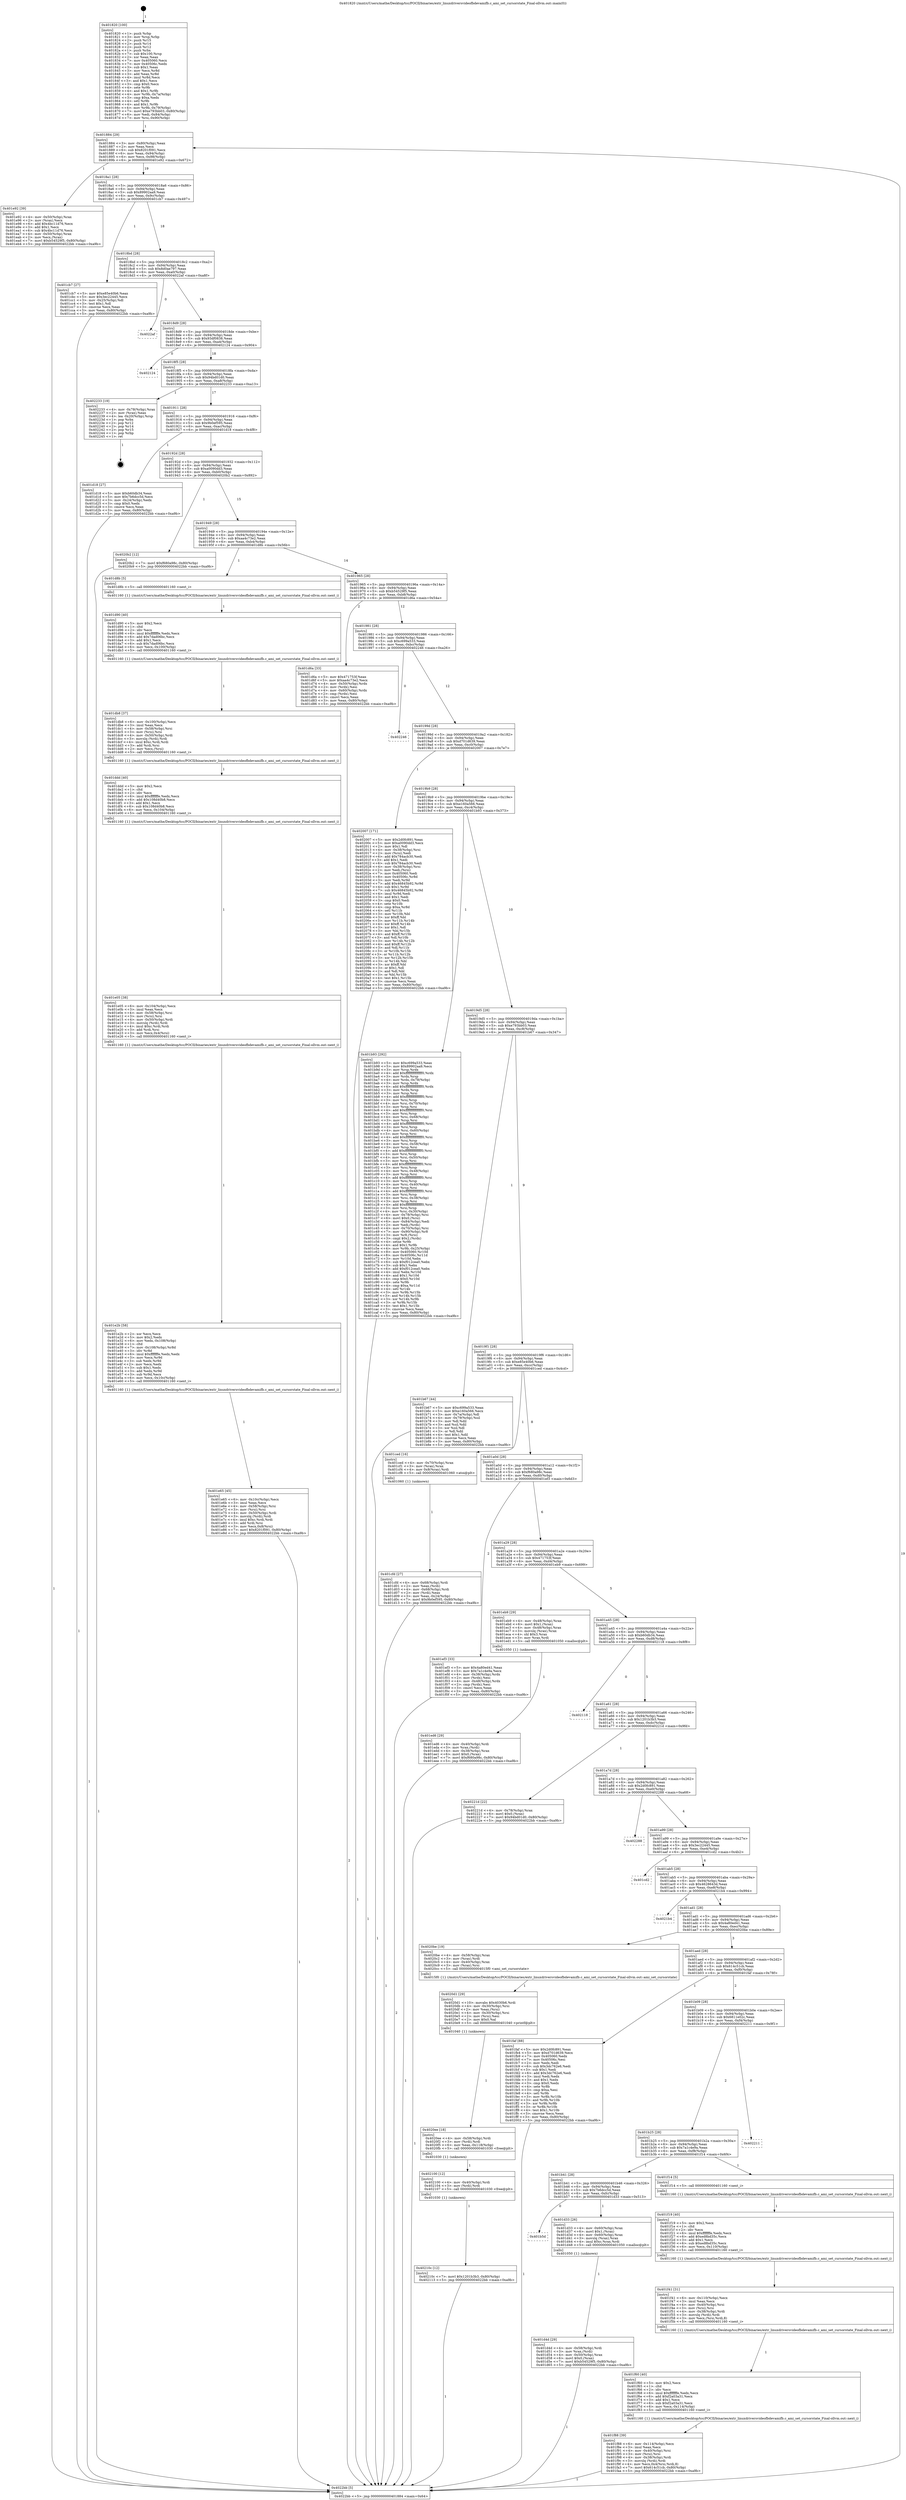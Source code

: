 digraph "0x401820" {
  label = "0x401820 (/mnt/c/Users/mathe/Desktop/tcc/POCII/binaries/extr_linuxdriversvideofbdevamifb.c_ami_set_cursorstate_Final-ollvm.out::main(0))"
  labelloc = "t"
  node[shape=record]

  Entry [label="",width=0.3,height=0.3,shape=circle,fillcolor=black,style=filled]
  "0x401884" [label="{
     0x401884 [29]\l
     | [instrs]\l
     &nbsp;&nbsp;0x401884 \<+3\>: mov -0x80(%rbp),%eax\l
     &nbsp;&nbsp;0x401887 \<+2\>: mov %eax,%ecx\l
     &nbsp;&nbsp;0x401889 \<+6\>: sub $0x8201f091,%ecx\l
     &nbsp;&nbsp;0x40188f \<+6\>: mov %eax,-0x94(%rbp)\l
     &nbsp;&nbsp;0x401895 \<+6\>: mov %ecx,-0x98(%rbp)\l
     &nbsp;&nbsp;0x40189b \<+6\>: je 0000000000401e92 \<main+0x672\>\l
  }"]
  "0x401e92" [label="{
     0x401e92 [39]\l
     | [instrs]\l
     &nbsp;&nbsp;0x401e92 \<+4\>: mov -0x50(%rbp),%rax\l
     &nbsp;&nbsp;0x401e96 \<+2\>: mov (%rax),%ecx\l
     &nbsp;&nbsp;0x401e98 \<+6\>: add $0x4bc11d76,%ecx\l
     &nbsp;&nbsp;0x401e9e \<+3\>: add $0x1,%ecx\l
     &nbsp;&nbsp;0x401ea1 \<+6\>: sub $0x4bc11d76,%ecx\l
     &nbsp;&nbsp;0x401ea7 \<+4\>: mov -0x50(%rbp),%rax\l
     &nbsp;&nbsp;0x401eab \<+2\>: mov %ecx,(%rax)\l
     &nbsp;&nbsp;0x401ead \<+7\>: movl $0xb54529f5,-0x80(%rbp)\l
     &nbsp;&nbsp;0x401eb4 \<+5\>: jmp 00000000004022bb \<main+0xa9b\>\l
  }"]
  "0x4018a1" [label="{
     0x4018a1 [28]\l
     | [instrs]\l
     &nbsp;&nbsp;0x4018a1 \<+5\>: jmp 00000000004018a6 \<main+0x86\>\l
     &nbsp;&nbsp;0x4018a6 \<+6\>: mov -0x94(%rbp),%eax\l
     &nbsp;&nbsp;0x4018ac \<+5\>: sub $0x89902aa9,%eax\l
     &nbsp;&nbsp;0x4018b1 \<+6\>: mov %eax,-0x9c(%rbp)\l
     &nbsp;&nbsp;0x4018b7 \<+6\>: je 0000000000401cb7 \<main+0x497\>\l
  }"]
  Exit [label="",width=0.3,height=0.3,shape=circle,fillcolor=black,style=filled,peripheries=2]
  "0x401cb7" [label="{
     0x401cb7 [27]\l
     | [instrs]\l
     &nbsp;&nbsp;0x401cb7 \<+5\>: mov $0xe85e40b6,%eax\l
     &nbsp;&nbsp;0x401cbc \<+5\>: mov $0x3ec22445,%ecx\l
     &nbsp;&nbsp;0x401cc1 \<+3\>: mov -0x25(%rbp),%dl\l
     &nbsp;&nbsp;0x401cc4 \<+3\>: test $0x1,%dl\l
     &nbsp;&nbsp;0x401cc7 \<+3\>: cmovne %ecx,%eax\l
     &nbsp;&nbsp;0x401cca \<+3\>: mov %eax,-0x80(%rbp)\l
     &nbsp;&nbsp;0x401ccd \<+5\>: jmp 00000000004022bb \<main+0xa9b\>\l
  }"]
  "0x4018bd" [label="{
     0x4018bd [28]\l
     | [instrs]\l
     &nbsp;&nbsp;0x4018bd \<+5\>: jmp 00000000004018c2 \<main+0xa2\>\l
     &nbsp;&nbsp;0x4018c2 \<+6\>: mov -0x94(%rbp),%eax\l
     &nbsp;&nbsp;0x4018c8 \<+5\>: sub $0x8d0ae797,%eax\l
     &nbsp;&nbsp;0x4018cd \<+6\>: mov %eax,-0xa0(%rbp)\l
     &nbsp;&nbsp;0x4018d3 \<+6\>: je 00000000004022af \<main+0xa8f\>\l
  }"]
  "0x40210c" [label="{
     0x40210c [12]\l
     | [instrs]\l
     &nbsp;&nbsp;0x40210c \<+7\>: movl $0x1201b3b3,-0x80(%rbp)\l
     &nbsp;&nbsp;0x402113 \<+5\>: jmp 00000000004022bb \<main+0xa9b\>\l
  }"]
  "0x4022af" [label="{
     0x4022af\l
  }", style=dashed]
  "0x4018d9" [label="{
     0x4018d9 [28]\l
     | [instrs]\l
     &nbsp;&nbsp;0x4018d9 \<+5\>: jmp 00000000004018de \<main+0xbe\>\l
     &nbsp;&nbsp;0x4018de \<+6\>: mov -0x94(%rbp),%eax\l
     &nbsp;&nbsp;0x4018e4 \<+5\>: sub $0x93df0838,%eax\l
     &nbsp;&nbsp;0x4018e9 \<+6\>: mov %eax,-0xa4(%rbp)\l
     &nbsp;&nbsp;0x4018ef \<+6\>: je 0000000000402124 \<main+0x904\>\l
  }"]
  "0x402100" [label="{
     0x402100 [12]\l
     | [instrs]\l
     &nbsp;&nbsp;0x402100 \<+4\>: mov -0x40(%rbp),%rdi\l
     &nbsp;&nbsp;0x402104 \<+3\>: mov (%rdi),%rdi\l
     &nbsp;&nbsp;0x402107 \<+5\>: call 0000000000401030 \<free@plt\>\l
     | [calls]\l
     &nbsp;&nbsp;0x401030 \{1\} (unknown)\l
  }"]
  "0x402124" [label="{
     0x402124\l
  }", style=dashed]
  "0x4018f5" [label="{
     0x4018f5 [28]\l
     | [instrs]\l
     &nbsp;&nbsp;0x4018f5 \<+5\>: jmp 00000000004018fa \<main+0xda\>\l
     &nbsp;&nbsp;0x4018fa \<+6\>: mov -0x94(%rbp),%eax\l
     &nbsp;&nbsp;0x401900 \<+5\>: sub $0x94bd01d0,%eax\l
     &nbsp;&nbsp;0x401905 \<+6\>: mov %eax,-0xa8(%rbp)\l
     &nbsp;&nbsp;0x40190b \<+6\>: je 0000000000402233 \<main+0xa13\>\l
  }"]
  "0x4020ee" [label="{
     0x4020ee [18]\l
     | [instrs]\l
     &nbsp;&nbsp;0x4020ee \<+4\>: mov -0x58(%rbp),%rdi\l
     &nbsp;&nbsp;0x4020f2 \<+3\>: mov (%rdi),%rdi\l
     &nbsp;&nbsp;0x4020f5 \<+6\>: mov %eax,-0x118(%rbp)\l
     &nbsp;&nbsp;0x4020fb \<+5\>: call 0000000000401030 \<free@plt\>\l
     | [calls]\l
     &nbsp;&nbsp;0x401030 \{1\} (unknown)\l
  }"]
  "0x402233" [label="{
     0x402233 [19]\l
     | [instrs]\l
     &nbsp;&nbsp;0x402233 \<+4\>: mov -0x78(%rbp),%rax\l
     &nbsp;&nbsp;0x402237 \<+2\>: mov (%rax),%eax\l
     &nbsp;&nbsp;0x402239 \<+4\>: lea -0x20(%rbp),%rsp\l
     &nbsp;&nbsp;0x40223d \<+1\>: pop %rbx\l
     &nbsp;&nbsp;0x40223e \<+2\>: pop %r12\l
     &nbsp;&nbsp;0x402240 \<+2\>: pop %r14\l
     &nbsp;&nbsp;0x402242 \<+2\>: pop %r15\l
     &nbsp;&nbsp;0x402244 \<+1\>: pop %rbp\l
     &nbsp;&nbsp;0x402245 \<+1\>: ret\l
  }"]
  "0x401911" [label="{
     0x401911 [28]\l
     | [instrs]\l
     &nbsp;&nbsp;0x401911 \<+5\>: jmp 0000000000401916 \<main+0xf6\>\l
     &nbsp;&nbsp;0x401916 \<+6\>: mov -0x94(%rbp),%eax\l
     &nbsp;&nbsp;0x40191c \<+5\>: sub $0x9b0ef595,%eax\l
     &nbsp;&nbsp;0x401921 \<+6\>: mov %eax,-0xac(%rbp)\l
     &nbsp;&nbsp;0x401927 \<+6\>: je 0000000000401d18 \<main+0x4f8\>\l
  }"]
  "0x4020d1" [label="{
     0x4020d1 [29]\l
     | [instrs]\l
     &nbsp;&nbsp;0x4020d1 \<+10\>: movabs $0x4030b6,%rdi\l
     &nbsp;&nbsp;0x4020db \<+4\>: mov -0x30(%rbp),%rsi\l
     &nbsp;&nbsp;0x4020df \<+2\>: mov %eax,(%rsi)\l
     &nbsp;&nbsp;0x4020e1 \<+4\>: mov -0x30(%rbp),%rsi\l
     &nbsp;&nbsp;0x4020e5 \<+2\>: mov (%rsi),%esi\l
     &nbsp;&nbsp;0x4020e7 \<+2\>: mov $0x0,%al\l
     &nbsp;&nbsp;0x4020e9 \<+5\>: call 0000000000401040 \<printf@plt\>\l
     | [calls]\l
     &nbsp;&nbsp;0x401040 \{1\} (unknown)\l
  }"]
  "0x401d18" [label="{
     0x401d18 [27]\l
     | [instrs]\l
     &nbsp;&nbsp;0x401d18 \<+5\>: mov $0xb60db34,%eax\l
     &nbsp;&nbsp;0x401d1d \<+5\>: mov $0x7b6dcc5d,%ecx\l
     &nbsp;&nbsp;0x401d22 \<+3\>: mov -0x24(%rbp),%edx\l
     &nbsp;&nbsp;0x401d25 \<+3\>: cmp $0x0,%edx\l
     &nbsp;&nbsp;0x401d28 \<+3\>: cmove %ecx,%eax\l
     &nbsp;&nbsp;0x401d2b \<+3\>: mov %eax,-0x80(%rbp)\l
     &nbsp;&nbsp;0x401d2e \<+5\>: jmp 00000000004022bb \<main+0xa9b\>\l
  }"]
  "0x40192d" [label="{
     0x40192d [28]\l
     | [instrs]\l
     &nbsp;&nbsp;0x40192d \<+5\>: jmp 0000000000401932 \<main+0x112\>\l
     &nbsp;&nbsp;0x401932 \<+6\>: mov -0x94(%rbp),%eax\l
     &nbsp;&nbsp;0x401938 \<+5\>: sub $0xa0090dd3,%eax\l
     &nbsp;&nbsp;0x40193d \<+6\>: mov %eax,-0xb0(%rbp)\l
     &nbsp;&nbsp;0x401943 \<+6\>: je 00000000004020b2 \<main+0x892\>\l
  }"]
  "0x401f88" [label="{
     0x401f88 [39]\l
     | [instrs]\l
     &nbsp;&nbsp;0x401f88 \<+6\>: mov -0x114(%rbp),%ecx\l
     &nbsp;&nbsp;0x401f8e \<+3\>: imul %eax,%ecx\l
     &nbsp;&nbsp;0x401f91 \<+4\>: mov -0x40(%rbp),%rsi\l
     &nbsp;&nbsp;0x401f95 \<+3\>: mov (%rsi),%rsi\l
     &nbsp;&nbsp;0x401f98 \<+4\>: mov -0x38(%rbp),%rdi\l
     &nbsp;&nbsp;0x401f9c \<+3\>: movslq (%rdi),%rdi\l
     &nbsp;&nbsp;0x401f9f \<+4\>: mov %ecx,0x4(%rsi,%rdi,8)\l
     &nbsp;&nbsp;0x401fa3 \<+7\>: movl $0x614c51cb,-0x80(%rbp)\l
     &nbsp;&nbsp;0x401faa \<+5\>: jmp 00000000004022bb \<main+0xa9b\>\l
  }"]
  "0x4020b2" [label="{
     0x4020b2 [12]\l
     | [instrs]\l
     &nbsp;&nbsp;0x4020b2 \<+7\>: movl $0xf680a98c,-0x80(%rbp)\l
     &nbsp;&nbsp;0x4020b9 \<+5\>: jmp 00000000004022bb \<main+0xa9b\>\l
  }"]
  "0x401949" [label="{
     0x401949 [28]\l
     | [instrs]\l
     &nbsp;&nbsp;0x401949 \<+5\>: jmp 000000000040194e \<main+0x12e\>\l
     &nbsp;&nbsp;0x40194e \<+6\>: mov -0x94(%rbp),%eax\l
     &nbsp;&nbsp;0x401954 \<+5\>: sub $0xaa4c73e2,%eax\l
     &nbsp;&nbsp;0x401959 \<+6\>: mov %eax,-0xb4(%rbp)\l
     &nbsp;&nbsp;0x40195f \<+6\>: je 0000000000401d8b \<main+0x56b\>\l
  }"]
  "0x401f60" [label="{
     0x401f60 [40]\l
     | [instrs]\l
     &nbsp;&nbsp;0x401f60 \<+5\>: mov $0x2,%ecx\l
     &nbsp;&nbsp;0x401f65 \<+1\>: cltd\l
     &nbsp;&nbsp;0x401f66 \<+2\>: idiv %ecx\l
     &nbsp;&nbsp;0x401f68 \<+6\>: imul $0xfffffffe,%edx,%ecx\l
     &nbsp;&nbsp;0x401f6e \<+6\>: add $0xf2a03a31,%ecx\l
     &nbsp;&nbsp;0x401f74 \<+3\>: add $0x1,%ecx\l
     &nbsp;&nbsp;0x401f77 \<+6\>: sub $0xf2a03a31,%ecx\l
     &nbsp;&nbsp;0x401f7d \<+6\>: mov %ecx,-0x114(%rbp)\l
     &nbsp;&nbsp;0x401f83 \<+5\>: call 0000000000401160 \<next_i\>\l
     | [calls]\l
     &nbsp;&nbsp;0x401160 \{1\} (/mnt/c/Users/mathe/Desktop/tcc/POCII/binaries/extr_linuxdriversvideofbdevamifb.c_ami_set_cursorstate_Final-ollvm.out::next_i)\l
  }"]
  "0x401d8b" [label="{
     0x401d8b [5]\l
     | [instrs]\l
     &nbsp;&nbsp;0x401d8b \<+5\>: call 0000000000401160 \<next_i\>\l
     | [calls]\l
     &nbsp;&nbsp;0x401160 \{1\} (/mnt/c/Users/mathe/Desktop/tcc/POCII/binaries/extr_linuxdriversvideofbdevamifb.c_ami_set_cursorstate_Final-ollvm.out::next_i)\l
  }"]
  "0x401965" [label="{
     0x401965 [28]\l
     | [instrs]\l
     &nbsp;&nbsp;0x401965 \<+5\>: jmp 000000000040196a \<main+0x14a\>\l
     &nbsp;&nbsp;0x40196a \<+6\>: mov -0x94(%rbp),%eax\l
     &nbsp;&nbsp;0x401970 \<+5\>: sub $0xb54529f5,%eax\l
     &nbsp;&nbsp;0x401975 \<+6\>: mov %eax,-0xb8(%rbp)\l
     &nbsp;&nbsp;0x40197b \<+6\>: je 0000000000401d6a \<main+0x54a\>\l
  }"]
  "0x401f41" [label="{
     0x401f41 [31]\l
     | [instrs]\l
     &nbsp;&nbsp;0x401f41 \<+6\>: mov -0x110(%rbp),%ecx\l
     &nbsp;&nbsp;0x401f47 \<+3\>: imul %eax,%ecx\l
     &nbsp;&nbsp;0x401f4a \<+4\>: mov -0x40(%rbp),%rsi\l
     &nbsp;&nbsp;0x401f4e \<+3\>: mov (%rsi),%rsi\l
     &nbsp;&nbsp;0x401f51 \<+4\>: mov -0x38(%rbp),%rdi\l
     &nbsp;&nbsp;0x401f55 \<+3\>: movslq (%rdi),%rdi\l
     &nbsp;&nbsp;0x401f58 \<+3\>: mov %ecx,(%rsi,%rdi,8)\l
     &nbsp;&nbsp;0x401f5b \<+5\>: call 0000000000401160 \<next_i\>\l
     | [calls]\l
     &nbsp;&nbsp;0x401160 \{1\} (/mnt/c/Users/mathe/Desktop/tcc/POCII/binaries/extr_linuxdriversvideofbdevamifb.c_ami_set_cursorstate_Final-ollvm.out::next_i)\l
  }"]
  "0x401d6a" [label="{
     0x401d6a [33]\l
     | [instrs]\l
     &nbsp;&nbsp;0x401d6a \<+5\>: mov $0x471753f,%eax\l
     &nbsp;&nbsp;0x401d6f \<+5\>: mov $0xaa4c73e2,%ecx\l
     &nbsp;&nbsp;0x401d74 \<+4\>: mov -0x50(%rbp),%rdx\l
     &nbsp;&nbsp;0x401d78 \<+2\>: mov (%rdx),%esi\l
     &nbsp;&nbsp;0x401d7a \<+4\>: mov -0x60(%rbp),%rdx\l
     &nbsp;&nbsp;0x401d7e \<+2\>: cmp (%rdx),%esi\l
     &nbsp;&nbsp;0x401d80 \<+3\>: cmovl %ecx,%eax\l
     &nbsp;&nbsp;0x401d83 \<+3\>: mov %eax,-0x80(%rbp)\l
     &nbsp;&nbsp;0x401d86 \<+5\>: jmp 00000000004022bb \<main+0xa9b\>\l
  }"]
  "0x401981" [label="{
     0x401981 [28]\l
     | [instrs]\l
     &nbsp;&nbsp;0x401981 \<+5\>: jmp 0000000000401986 \<main+0x166\>\l
     &nbsp;&nbsp;0x401986 \<+6\>: mov -0x94(%rbp),%eax\l
     &nbsp;&nbsp;0x40198c \<+5\>: sub $0xc699a533,%eax\l
     &nbsp;&nbsp;0x401991 \<+6\>: mov %eax,-0xbc(%rbp)\l
     &nbsp;&nbsp;0x401997 \<+6\>: je 0000000000402246 \<main+0xa26\>\l
  }"]
  "0x401f19" [label="{
     0x401f19 [40]\l
     | [instrs]\l
     &nbsp;&nbsp;0x401f19 \<+5\>: mov $0x2,%ecx\l
     &nbsp;&nbsp;0x401f1e \<+1\>: cltd\l
     &nbsp;&nbsp;0x401f1f \<+2\>: idiv %ecx\l
     &nbsp;&nbsp;0x401f21 \<+6\>: imul $0xfffffffe,%edx,%ecx\l
     &nbsp;&nbsp;0x401f27 \<+6\>: add $0xed8bd35c,%ecx\l
     &nbsp;&nbsp;0x401f2d \<+3\>: add $0x1,%ecx\l
     &nbsp;&nbsp;0x401f30 \<+6\>: sub $0xed8bd35c,%ecx\l
     &nbsp;&nbsp;0x401f36 \<+6\>: mov %ecx,-0x110(%rbp)\l
     &nbsp;&nbsp;0x401f3c \<+5\>: call 0000000000401160 \<next_i\>\l
     | [calls]\l
     &nbsp;&nbsp;0x401160 \{1\} (/mnt/c/Users/mathe/Desktop/tcc/POCII/binaries/extr_linuxdriversvideofbdevamifb.c_ami_set_cursorstate_Final-ollvm.out::next_i)\l
  }"]
  "0x402246" [label="{
     0x402246\l
  }", style=dashed]
  "0x40199d" [label="{
     0x40199d [28]\l
     | [instrs]\l
     &nbsp;&nbsp;0x40199d \<+5\>: jmp 00000000004019a2 \<main+0x182\>\l
     &nbsp;&nbsp;0x4019a2 \<+6\>: mov -0x94(%rbp),%eax\l
     &nbsp;&nbsp;0x4019a8 \<+5\>: sub $0xd701d639,%eax\l
     &nbsp;&nbsp;0x4019ad \<+6\>: mov %eax,-0xc0(%rbp)\l
     &nbsp;&nbsp;0x4019b3 \<+6\>: je 0000000000402007 \<main+0x7e7\>\l
  }"]
  "0x401ed6" [label="{
     0x401ed6 [29]\l
     | [instrs]\l
     &nbsp;&nbsp;0x401ed6 \<+4\>: mov -0x40(%rbp),%rdi\l
     &nbsp;&nbsp;0x401eda \<+3\>: mov %rax,(%rdi)\l
     &nbsp;&nbsp;0x401edd \<+4\>: mov -0x38(%rbp),%rax\l
     &nbsp;&nbsp;0x401ee1 \<+6\>: movl $0x0,(%rax)\l
     &nbsp;&nbsp;0x401ee7 \<+7\>: movl $0xf680a98c,-0x80(%rbp)\l
     &nbsp;&nbsp;0x401eee \<+5\>: jmp 00000000004022bb \<main+0xa9b\>\l
  }"]
  "0x402007" [label="{
     0x402007 [171]\l
     | [instrs]\l
     &nbsp;&nbsp;0x402007 \<+5\>: mov $0x2d0fc891,%eax\l
     &nbsp;&nbsp;0x40200c \<+5\>: mov $0xa0090dd3,%ecx\l
     &nbsp;&nbsp;0x402011 \<+2\>: mov $0x1,%dl\l
     &nbsp;&nbsp;0x402013 \<+4\>: mov -0x38(%rbp),%rsi\l
     &nbsp;&nbsp;0x402017 \<+2\>: mov (%rsi),%edi\l
     &nbsp;&nbsp;0x402019 \<+6\>: add $0x784acb30,%edi\l
     &nbsp;&nbsp;0x40201f \<+3\>: add $0x1,%edi\l
     &nbsp;&nbsp;0x402022 \<+6\>: sub $0x784acb30,%edi\l
     &nbsp;&nbsp;0x402028 \<+4\>: mov -0x38(%rbp),%rsi\l
     &nbsp;&nbsp;0x40202c \<+2\>: mov %edi,(%rsi)\l
     &nbsp;&nbsp;0x40202e \<+7\>: mov 0x405060,%edi\l
     &nbsp;&nbsp;0x402035 \<+8\>: mov 0x40506c,%r8d\l
     &nbsp;&nbsp;0x40203d \<+3\>: mov %edi,%r9d\l
     &nbsp;&nbsp;0x402040 \<+7\>: add $0x46845b92,%r9d\l
     &nbsp;&nbsp;0x402047 \<+4\>: sub $0x1,%r9d\l
     &nbsp;&nbsp;0x40204b \<+7\>: sub $0x46845b92,%r9d\l
     &nbsp;&nbsp;0x402052 \<+4\>: imul %r9d,%edi\l
     &nbsp;&nbsp;0x402056 \<+3\>: and $0x1,%edi\l
     &nbsp;&nbsp;0x402059 \<+3\>: cmp $0x0,%edi\l
     &nbsp;&nbsp;0x40205c \<+4\>: sete %r10b\l
     &nbsp;&nbsp;0x402060 \<+4\>: cmp $0xa,%r8d\l
     &nbsp;&nbsp;0x402064 \<+4\>: setl %r11b\l
     &nbsp;&nbsp;0x402068 \<+3\>: mov %r10b,%bl\l
     &nbsp;&nbsp;0x40206b \<+3\>: xor $0xff,%bl\l
     &nbsp;&nbsp;0x40206e \<+3\>: mov %r11b,%r14b\l
     &nbsp;&nbsp;0x402071 \<+4\>: xor $0xff,%r14b\l
     &nbsp;&nbsp;0x402075 \<+3\>: xor $0x1,%dl\l
     &nbsp;&nbsp;0x402078 \<+3\>: mov %bl,%r15b\l
     &nbsp;&nbsp;0x40207b \<+4\>: and $0xff,%r15b\l
     &nbsp;&nbsp;0x40207f \<+3\>: and %dl,%r10b\l
     &nbsp;&nbsp;0x402082 \<+3\>: mov %r14b,%r12b\l
     &nbsp;&nbsp;0x402085 \<+4\>: and $0xff,%r12b\l
     &nbsp;&nbsp;0x402089 \<+3\>: and %dl,%r11b\l
     &nbsp;&nbsp;0x40208c \<+3\>: or %r10b,%r15b\l
     &nbsp;&nbsp;0x40208f \<+3\>: or %r11b,%r12b\l
     &nbsp;&nbsp;0x402092 \<+3\>: xor %r12b,%r15b\l
     &nbsp;&nbsp;0x402095 \<+3\>: or %r14b,%bl\l
     &nbsp;&nbsp;0x402098 \<+3\>: xor $0xff,%bl\l
     &nbsp;&nbsp;0x40209b \<+3\>: or $0x1,%dl\l
     &nbsp;&nbsp;0x40209e \<+2\>: and %dl,%bl\l
     &nbsp;&nbsp;0x4020a0 \<+3\>: or %bl,%r15b\l
     &nbsp;&nbsp;0x4020a3 \<+4\>: test $0x1,%r15b\l
     &nbsp;&nbsp;0x4020a7 \<+3\>: cmovne %ecx,%eax\l
     &nbsp;&nbsp;0x4020aa \<+3\>: mov %eax,-0x80(%rbp)\l
     &nbsp;&nbsp;0x4020ad \<+5\>: jmp 00000000004022bb \<main+0xa9b\>\l
  }"]
  "0x4019b9" [label="{
     0x4019b9 [28]\l
     | [instrs]\l
     &nbsp;&nbsp;0x4019b9 \<+5\>: jmp 00000000004019be \<main+0x19e\>\l
     &nbsp;&nbsp;0x4019be \<+6\>: mov -0x94(%rbp),%eax\l
     &nbsp;&nbsp;0x4019c4 \<+5\>: sub $0xe160a566,%eax\l
     &nbsp;&nbsp;0x4019c9 \<+6\>: mov %eax,-0xc4(%rbp)\l
     &nbsp;&nbsp;0x4019cf \<+6\>: je 0000000000401b93 \<main+0x373\>\l
  }"]
  "0x401e65" [label="{
     0x401e65 [45]\l
     | [instrs]\l
     &nbsp;&nbsp;0x401e65 \<+6\>: mov -0x10c(%rbp),%ecx\l
     &nbsp;&nbsp;0x401e6b \<+3\>: imul %eax,%ecx\l
     &nbsp;&nbsp;0x401e6e \<+4\>: mov -0x58(%rbp),%rsi\l
     &nbsp;&nbsp;0x401e72 \<+3\>: mov (%rsi),%rsi\l
     &nbsp;&nbsp;0x401e75 \<+4\>: mov -0x50(%rbp),%rdi\l
     &nbsp;&nbsp;0x401e79 \<+3\>: movslq (%rdi),%rdi\l
     &nbsp;&nbsp;0x401e7c \<+4\>: imul $0xc,%rdi,%rdi\l
     &nbsp;&nbsp;0x401e80 \<+3\>: add %rdi,%rsi\l
     &nbsp;&nbsp;0x401e83 \<+3\>: mov %ecx,0x8(%rsi)\l
     &nbsp;&nbsp;0x401e86 \<+7\>: movl $0x8201f091,-0x80(%rbp)\l
     &nbsp;&nbsp;0x401e8d \<+5\>: jmp 00000000004022bb \<main+0xa9b\>\l
  }"]
  "0x401b93" [label="{
     0x401b93 [292]\l
     | [instrs]\l
     &nbsp;&nbsp;0x401b93 \<+5\>: mov $0xc699a533,%eax\l
     &nbsp;&nbsp;0x401b98 \<+5\>: mov $0x89902aa9,%ecx\l
     &nbsp;&nbsp;0x401b9d \<+3\>: mov %rsp,%rdx\l
     &nbsp;&nbsp;0x401ba0 \<+4\>: add $0xfffffffffffffff0,%rdx\l
     &nbsp;&nbsp;0x401ba4 \<+3\>: mov %rdx,%rsp\l
     &nbsp;&nbsp;0x401ba7 \<+4\>: mov %rdx,-0x78(%rbp)\l
     &nbsp;&nbsp;0x401bab \<+3\>: mov %rsp,%rdx\l
     &nbsp;&nbsp;0x401bae \<+4\>: add $0xfffffffffffffff0,%rdx\l
     &nbsp;&nbsp;0x401bb2 \<+3\>: mov %rdx,%rsp\l
     &nbsp;&nbsp;0x401bb5 \<+3\>: mov %rsp,%rsi\l
     &nbsp;&nbsp;0x401bb8 \<+4\>: add $0xfffffffffffffff0,%rsi\l
     &nbsp;&nbsp;0x401bbc \<+3\>: mov %rsi,%rsp\l
     &nbsp;&nbsp;0x401bbf \<+4\>: mov %rsi,-0x70(%rbp)\l
     &nbsp;&nbsp;0x401bc3 \<+3\>: mov %rsp,%rsi\l
     &nbsp;&nbsp;0x401bc6 \<+4\>: add $0xfffffffffffffff0,%rsi\l
     &nbsp;&nbsp;0x401bca \<+3\>: mov %rsi,%rsp\l
     &nbsp;&nbsp;0x401bcd \<+4\>: mov %rsi,-0x68(%rbp)\l
     &nbsp;&nbsp;0x401bd1 \<+3\>: mov %rsp,%rsi\l
     &nbsp;&nbsp;0x401bd4 \<+4\>: add $0xfffffffffffffff0,%rsi\l
     &nbsp;&nbsp;0x401bd8 \<+3\>: mov %rsi,%rsp\l
     &nbsp;&nbsp;0x401bdb \<+4\>: mov %rsi,-0x60(%rbp)\l
     &nbsp;&nbsp;0x401bdf \<+3\>: mov %rsp,%rsi\l
     &nbsp;&nbsp;0x401be2 \<+4\>: add $0xfffffffffffffff0,%rsi\l
     &nbsp;&nbsp;0x401be6 \<+3\>: mov %rsi,%rsp\l
     &nbsp;&nbsp;0x401be9 \<+4\>: mov %rsi,-0x58(%rbp)\l
     &nbsp;&nbsp;0x401bed \<+3\>: mov %rsp,%rsi\l
     &nbsp;&nbsp;0x401bf0 \<+4\>: add $0xfffffffffffffff0,%rsi\l
     &nbsp;&nbsp;0x401bf4 \<+3\>: mov %rsi,%rsp\l
     &nbsp;&nbsp;0x401bf7 \<+4\>: mov %rsi,-0x50(%rbp)\l
     &nbsp;&nbsp;0x401bfb \<+3\>: mov %rsp,%rsi\l
     &nbsp;&nbsp;0x401bfe \<+4\>: add $0xfffffffffffffff0,%rsi\l
     &nbsp;&nbsp;0x401c02 \<+3\>: mov %rsi,%rsp\l
     &nbsp;&nbsp;0x401c05 \<+4\>: mov %rsi,-0x48(%rbp)\l
     &nbsp;&nbsp;0x401c09 \<+3\>: mov %rsp,%rsi\l
     &nbsp;&nbsp;0x401c0c \<+4\>: add $0xfffffffffffffff0,%rsi\l
     &nbsp;&nbsp;0x401c10 \<+3\>: mov %rsi,%rsp\l
     &nbsp;&nbsp;0x401c13 \<+4\>: mov %rsi,-0x40(%rbp)\l
     &nbsp;&nbsp;0x401c17 \<+3\>: mov %rsp,%rsi\l
     &nbsp;&nbsp;0x401c1a \<+4\>: add $0xfffffffffffffff0,%rsi\l
     &nbsp;&nbsp;0x401c1e \<+3\>: mov %rsi,%rsp\l
     &nbsp;&nbsp;0x401c21 \<+4\>: mov %rsi,-0x38(%rbp)\l
     &nbsp;&nbsp;0x401c25 \<+3\>: mov %rsp,%rsi\l
     &nbsp;&nbsp;0x401c28 \<+4\>: add $0xfffffffffffffff0,%rsi\l
     &nbsp;&nbsp;0x401c2c \<+3\>: mov %rsi,%rsp\l
     &nbsp;&nbsp;0x401c2f \<+4\>: mov %rsi,-0x30(%rbp)\l
     &nbsp;&nbsp;0x401c33 \<+4\>: mov -0x78(%rbp),%rsi\l
     &nbsp;&nbsp;0x401c37 \<+6\>: movl $0x0,(%rsi)\l
     &nbsp;&nbsp;0x401c3d \<+6\>: mov -0x84(%rbp),%edi\l
     &nbsp;&nbsp;0x401c43 \<+2\>: mov %edi,(%rdx)\l
     &nbsp;&nbsp;0x401c45 \<+4\>: mov -0x70(%rbp),%rsi\l
     &nbsp;&nbsp;0x401c49 \<+7\>: mov -0x90(%rbp),%r8\l
     &nbsp;&nbsp;0x401c50 \<+3\>: mov %r8,(%rsi)\l
     &nbsp;&nbsp;0x401c53 \<+3\>: cmpl $0x2,(%rdx)\l
     &nbsp;&nbsp;0x401c56 \<+4\>: setne %r9b\l
     &nbsp;&nbsp;0x401c5a \<+4\>: and $0x1,%r9b\l
     &nbsp;&nbsp;0x401c5e \<+4\>: mov %r9b,-0x25(%rbp)\l
     &nbsp;&nbsp;0x401c62 \<+8\>: mov 0x405060,%r10d\l
     &nbsp;&nbsp;0x401c6a \<+8\>: mov 0x40506c,%r11d\l
     &nbsp;&nbsp;0x401c72 \<+3\>: mov %r10d,%ebx\l
     &nbsp;&nbsp;0x401c75 \<+6\>: sub $0xf012cea0,%ebx\l
     &nbsp;&nbsp;0x401c7b \<+3\>: sub $0x1,%ebx\l
     &nbsp;&nbsp;0x401c7e \<+6\>: add $0xf012cea0,%ebx\l
     &nbsp;&nbsp;0x401c84 \<+4\>: imul %ebx,%r10d\l
     &nbsp;&nbsp;0x401c88 \<+4\>: and $0x1,%r10d\l
     &nbsp;&nbsp;0x401c8c \<+4\>: cmp $0x0,%r10d\l
     &nbsp;&nbsp;0x401c90 \<+4\>: sete %r9b\l
     &nbsp;&nbsp;0x401c94 \<+4\>: cmp $0xa,%r11d\l
     &nbsp;&nbsp;0x401c98 \<+4\>: setl %r14b\l
     &nbsp;&nbsp;0x401c9c \<+3\>: mov %r9b,%r15b\l
     &nbsp;&nbsp;0x401c9f \<+3\>: and %r14b,%r15b\l
     &nbsp;&nbsp;0x401ca2 \<+3\>: xor %r14b,%r9b\l
     &nbsp;&nbsp;0x401ca5 \<+3\>: or %r9b,%r15b\l
     &nbsp;&nbsp;0x401ca8 \<+4\>: test $0x1,%r15b\l
     &nbsp;&nbsp;0x401cac \<+3\>: cmovne %ecx,%eax\l
     &nbsp;&nbsp;0x401caf \<+3\>: mov %eax,-0x80(%rbp)\l
     &nbsp;&nbsp;0x401cb2 \<+5\>: jmp 00000000004022bb \<main+0xa9b\>\l
  }"]
  "0x4019d5" [label="{
     0x4019d5 [28]\l
     | [instrs]\l
     &nbsp;&nbsp;0x4019d5 \<+5\>: jmp 00000000004019da \<main+0x1ba\>\l
     &nbsp;&nbsp;0x4019da \<+6\>: mov -0x94(%rbp),%eax\l
     &nbsp;&nbsp;0x4019e0 \<+5\>: sub $0xe793bb03,%eax\l
     &nbsp;&nbsp;0x4019e5 \<+6\>: mov %eax,-0xc8(%rbp)\l
     &nbsp;&nbsp;0x4019eb \<+6\>: je 0000000000401b67 \<main+0x347\>\l
  }"]
  "0x401e2b" [label="{
     0x401e2b [58]\l
     | [instrs]\l
     &nbsp;&nbsp;0x401e2b \<+2\>: xor %ecx,%ecx\l
     &nbsp;&nbsp;0x401e2d \<+5\>: mov $0x2,%edx\l
     &nbsp;&nbsp;0x401e32 \<+6\>: mov %edx,-0x108(%rbp)\l
     &nbsp;&nbsp;0x401e38 \<+1\>: cltd\l
     &nbsp;&nbsp;0x401e39 \<+7\>: mov -0x108(%rbp),%r8d\l
     &nbsp;&nbsp;0x401e40 \<+3\>: idiv %r8d\l
     &nbsp;&nbsp;0x401e43 \<+6\>: imul $0xfffffffe,%edx,%edx\l
     &nbsp;&nbsp;0x401e49 \<+3\>: mov %ecx,%r9d\l
     &nbsp;&nbsp;0x401e4c \<+3\>: sub %edx,%r9d\l
     &nbsp;&nbsp;0x401e4f \<+2\>: mov %ecx,%edx\l
     &nbsp;&nbsp;0x401e51 \<+3\>: sub $0x1,%edx\l
     &nbsp;&nbsp;0x401e54 \<+3\>: add %edx,%r9d\l
     &nbsp;&nbsp;0x401e57 \<+3\>: sub %r9d,%ecx\l
     &nbsp;&nbsp;0x401e5a \<+6\>: mov %ecx,-0x10c(%rbp)\l
     &nbsp;&nbsp;0x401e60 \<+5\>: call 0000000000401160 \<next_i\>\l
     | [calls]\l
     &nbsp;&nbsp;0x401160 \{1\} (/mnt/c/Users/mathe/Desktop/tcc/POCII/binaries/extr_linuxdriversvideofbdevamifb.c_ami_set_cursorstate_Final-ollvm.out::next_i)\l
  }"]
  "0x401b67" [label="{
     0x401b67 [44]\l
     | [instrs]\l
     &nbsp;&nbsp;0x401b67 \<+5\>: mov $0xc699a533,%eax\l
     &nbsp;&nbsp;0x401b6c \<+5\>: mov $0xe160a566,%ecx\l
     &nbsp;&nbsp;0x401b71 \<+3\>: mov -0x7a(%rbp),%dl\l
     &nbsp;&nbsp;0x401b74 \<+4\>: mov -0x79(%rbp),%sil\l
     &nbsp;&nbsp;0x401b78 \<+3\>: mov %dl,%dil\l
     &nbsp;&nbsp;0x401b7b \<+3\>: and %sil,%dil\l
     &nbsp;&nbsp;0x401b7e \<+3\>: xor %sil,%dl\l
     &nbsp;&nbsp;0x401b81 \<+3\>: or %dl,%dil\l
     &nbsp;&nbsp;0x401b84 \<+4\>: test $0x1,%dil\l
     &nbsp;&nbsp;0x401b88 \<+3\>: cmovne %ecx,%eax\l
     &nbsp;&nbsp;0x401b8b \<+3\>: mov %eax,-0x80(%rbp)\l
     &nbsp;&nbsp;0x401b8e \<+5\>: jmp 00000000004022bb \<main+0xa9b\>\l
  }"]
  "0x4019f1" [label="{
     0x4019f1 [28]\l
     | [instrs]\l
     &nbsp;&nbsp;0x4019f1 \<+5\>: jmp 00000000004019f6 \<main+0x1d6\>\l
     &nbsp;&nbsp;0x4019f6 \<+6\>: mov -0x94(%rbp),%eax\l
     &nbsp;&nbsp;0x4019fc \<+5\>: sub $0xe85e40b6,%eax\l
     &nbsp;&nbsp;0x401a01 \<+6\>: mov %eax,-0xcc(%rbp)\l
     &nbsp;&nbsp;0x401a07 \<+6\>: je 0000000000401ced \<main+0x4cd\>\l
  }"]
  "0x4022bb" [label="{
     0x4022bb [5]\l
     | [instrs]\l
     &nbsp;&nbsp;0x4022bb \<+5\>: jmp 0000000000401884 \<main+0x64\>\l
  }"]
  "0x401820" [label="{
     0x401820 [100]\l
     | [instrs]\l
     &nbsp;&nbsp;0x401820 \<+1\>: push %rbp\l
     &nbsp;&nbsp;0x401821 \<+3\>: mov %rsp,%rbp\l
     &nbsp;&nbsp;0x401824 \<+2\>: push %r15\l
     &nbsp;&nbsp;0x401826 \<+2\>: push %r14\l
     &nbsp;&nbsp;0x401828 \<+2\>: push %r12\l
     &nbsp;&nbsp;0x40182a \<+1\>: push %rbx\l
     &nbsp;&nbsp;0x40182b \<+7\>: sub $0x100,%rsp\l
     &nbsp;&nbsp;0x401832 \<+2\>: xor %eax,%eax\l
     &nbsp;&nbsp;0x401834 \<+7\>: mov 0x405060,%ecx\l
     &nbsp;&nbsp;0x40183b \<+7\>: mov 0x40506c,%edx\l
     &nbsp;&nbsp;0x401842 \<+3\>: sub $0x1,%eax\l
     &nbsp;&nbsp;0x401845 \<+3\>: mov %ecx,%r8d\l
     &nbsp;&nbsp;0x401848 \<+3\>: add %eax,%r8d\l
     &nbsp;&nbsp;0x40184b \<+4\>: imul %r8d,%ecx\l
     &nbsp;&nbsp;0x40184f \<+3\>: and $0x1,%ecx\l
     &nbsp;&nbsp;0x401852 \<+3\>: cmp $0x0,%ecx\l
     &nbsp;&nbsp;0x401855 \<+4\>: sete %r9b\l
     &nbsp;&nbsp;0x401859 \<+4\>: and $0x1,%r9b\l
     &nbsp;&nbsp;0x40185d \<+4\>: mov %r9b,-0x7a(%rbp)\l
     &nbsp;&nbsp;0x401861 \<+3\>: cmp $0xa,%edx\l
     &nbsp;&nbsp;0x401864 \<+4\>: setl %r9b\l
     &nbsp;&nbsp;0x401868 \<+4\>: and $0x1,%r9b\l
     &nbsp;&nbsp;0x40186c \<+4\>: mov %r9b,-0x79(%rbp)\l
     &nbsp;&nbsp;0x401870 \<+7\>: movl $0xe793bb03,-0x80(%rbp)\l
     &nbsp;&nbsp;0x401877 \<+6\>: mov %edi,-0x84(%rbp)\l
     &nbsp;&nbsp;0x40187d \<+7\>: mov %rsi,-0x90(%rbp)\l
  }"]
  "0x401e05" [label="{
     0x401e05 [38]\l
     | [instrs]\l
     &nbsp;&nbsp;0x401e05 \<+6\>: mov -0x104(%rbp),%ecx\l
     &nbsp;&nbsp;0x401e0b \<+3\>: imul %eax,%ecx\l
     &nbsp;&nbsp;0x401e0e \<+4\>: mov -0x58(%rbp),%rsi\l
     &nbsp;&nbsp;0x401e12 \<+3\>: mov (%rsi),%rsi\l
     &nbsp;&nbsp;0x401e15 \<+4\>: mov -0x50(%rbp),%rdi\l
     &nbsp;&nbsp;0x401e19 \<+3\>: movslq (%rdi),%rdi\l
     &nbsp;&nbsp;0x401e1c \<+4\>: imul $0xc,%rdi,%rdi\l
     &nbsp;&nbsp;0x401e20 \<+3\>: add %rdi,%rsi\l
     &nbsp;&nbsp;0x401e23 \<+3\>: mov %ecx,0x4(%rsi)\l
     &nbsp;&nbsp;0x401e26 \<+5\>: call 0000000000401160 \<next_i\>\l
     | [calls]\l
     &nbsp;&nbsp;0x401160 \{1\} (/mnt/c/Users/mathe/Desktop/tcc/POCII/binaries/extr_linuxdriversvideofbdevamifb.c_ami_set_cursorstate_Final-ollvm.out::next_i)\l
  }"]
  "0x401ddd" [label="{
     0x401ddd [40]\l
     | [instrs]\l
     &nbsp;&nbsp;0x401ddd \<+5\>: mov $0x2,%ecx\l
     &nbsp;&nbsp;0x401de2 \<+1\>: cltd\l
     &nbsp;&nbsp;0x401de3 \<+2\>: idiv %ecx\l
     &nbsp;&nbsp;0x401de5 \<+6\>: imul $0xfffffffe,%edx,%ecx\l
     &nbsp;&nbsp;0x401deb \<+6\>: add $0x108d40b8,%ecx\l
     &nbsp;&nbsp;0x401df1 \<+3\>: add $0x1,%ecx\l
     &nbsp;&nbsp;0x401df4 \<+6\>: sub $0x108d40b8,%ecx\l
     &nbsp;&nbsp;0x401dfa \<+6\>: mov %ecx,-0x104(%rbp)\l
     &nbsp;&nbsp;0x401e00 \<+5\>: call 0000000000401160 \<next_i\>\l
     | [calls]\l
     &nbsp;&nbsp;0x401160 \{1\} (/mnt/c/Users/mathe/Desktop/tcc/POCII/binaries/extr_linuxdriversvideofbdevamifb.c_ami_set_cursorstate_Final-ollvm.out::next_i)\l
  }"]
  "0x401ced" [label="{
     0x401ced [16]\l
     | [instrs]\l
     &nbsp;&nbsp;0x401ced \<+4\>: mov -0x70(%rbp),%rax\l
     &nbsp;&nbsp;0x401cf1 \<+3\>: mov (%rax),%rax\l
     &nbsp;&nbsp;0x401cf4 \<+4\>: mov 0x8(%rax),%rdi\l
     &nbsp;&nbsp;0x401cf8 \<+5\>: call 0000000000401060 \<atoi@plt\>\l
     | [calls]\l
     &nbsp;&nbsp;0x401060 \{1\} (unknown)\l
  }"]
  "0x401a0d" [label="{
     0x401a0d [28]\l
     | [instrs]\l
     &nbsp;&nbsp;0x401a0d \<+5\>: jmp 0000000000401a12 \<main+0x1f2\>\l
     &nbsp;&nbsp;0x401a12 \<+6\>: mov -0x94(%rbp),%eax\l
     &nbsp;&nbsp;0x401a18 \<+5\>: sub $0xf680a98c,%eax\l
     &nbsp;&nbsp;0x401a1d \<+6\>: mov %eax,-0xd0(%rbp)\l
     &nbsp;&nbsp;0x401a23 \<+6\>: je 0000000000401ef3 \<main+0x6d3\>\l
  }"]
  "0x401cfd" [label="{
     0x401cfd [27]\l
     | [instrs]\l
     &nbsp;&nbsp;0x401cfd \<+4\>: mov -0x68(%rbp),%rdi\l
     &nbsp;&nbsp;0x401d01 \<+2\>: mov %eax,(%rdi)\l
     &nbsp;&nbsp;0x401d03 \<+4\>: mov -0x68(%rbp),%rdi\l
     &nbsp;&nbsp;0x401d07 \<+2\>: mov (%rdi),%eax\l
     &nbsp;&nbsp;0x401d09 \<+3\>: mov %eax,-0x24(%rbp)\l
     &nbsp;&nbsp;0x401d0c \<+7\>: movl $0x9b0ef595,-0x80(%rbp)\l
     &nbsp;&nbsp;0x401d13 \<+5\>: jmp 00000000004022bb \<main+0xa9b\>\l
  }"]
  "0x401db8" [label="{
     0x401db8 [37]\l
     | [instrs]\l
     &nbsp;&nbsp;0x401db8 \<+6\>: mov -0x100(%rbp),%ecx\l
     &nbsp;&nbsp;0x401dbe \<+3\>: imul %eax,%ecx\l
     &nbsp;&nbsp;0x401dc1 \<+4\>: mov -0x58(%rbp),%rsi\l
     &nbsp;&nbsp;0x401dc5 \<+3\>: mov (%rsi),%rsi\l
     &nbsp;&nbsp;0x401dc8 \<+4\>: mov -0x50(%rbp),%rdi\l
     &nbsp;&nbsp;0x401dcc \<+3\>: movslq (%rdi),%rdi\l
     &nbsp;&nbsp;0x401dcf \<+4\>: imul $0xc,%rdi,%rdi\l
     &nbsp;&nbsp;0x401dd3 \<+3\>: add %rdi,%rsi\l
     &nbsp;&nbsp;0x401dd6 \<+2\>: mov %ecx,(%rsi)\l
     &nbsp;&nbsp;0x401dd8 \<+5\>: call 0000000000401160 \<next_i\>\l
     | [calls]\l
     &nbsp;&nbsp;0x401160 \{1\} (/mnt/c/Users/mathe/Desktop/tcc/POCII/binaries/extr_linuxdriversvideofbdevamifb.c_ami_set_cursorstate_Final-ollvm.out::next_i)\l
  }"]
  "0x401ef3" [label="{
     0x401ef3 [33]\l
     | [instrs]\l
     &nbsp;&nbsp;0x401ef3 \<+5\>: mov $0x4a80ed41,%eax\l
     &nbsp;&nbsp;0x401ef8 \<+5\>: mov $0x7a1c4e9a,%ecx\l
     &nbsp;&nbsp;0x401efd \<+4\>: mov -0x38(%rbp),%rdx\l
     &nbsp;&nbsp;0x401f01 \<+2\>: mov (%rdx),%esi\l
     &nbsp;&nbsp;0x401f03 \<+4\>: mov -0x48(%rbp),%rdx\l
     &nbsp;&nbsp;0x401f07 \<+2\>: cmp (%rdx),%esi\l
     &nbsp;&nbsp;0x401f09 \<+3\>: cmovl %ecx,%eax\l
     &nbsp;&nbsp;0x401f0c \<+3\>: mov %eax,-0x80(%rbp)\l
     &nbsp;&nbsp;0x401f0f \<+5\>: jmp 00000000004022bb \<main+0xa9b\>\l
  }"]
  "0x401a29" [label="{
     0x401a29 [28]\l
     | [instrs]\l
     &nbsp;&nbsp;0x401a29 \<+5\>: jmp 0000000000401a2e \<main+0x20e\>\l
     &nbsp;&nbsp;0x401a2e \<+6\>: mov -0x94(%rbp),%eax\l
     &nbsp;&nbsp;0x401a34 \<+5\>: sub $0x471753f,%eax\l
     &nbsp;&nbsp;0x401a39 \<+6\>: mov %eax,-0xd4(%rbp)\l
     &nbsp;&nbsp;0x401a3f \<+6\>: je 0000000000401eb9 \<main+0x699\>\l
  }"]
  "0x401d90" [label="{
     0x401d90 [40]\l
     | [instrs]\l
     &nbsp;&nbsp;0x401d90 \<+5\>: mov $0x2,%ecx\l
     &nbsp;&nbsp;0x401d95 \<+1\>: cltd\l
     &nbsp;&nbsp;0x401d96 \<+2\>: idiv %ecx\l
     &nbsp;&nbsp;0x401d98 \<+6\>: imul $0xfffffffe,%edx,%ecx\l
     &nbsp;&nbsp;0x401d9e \<+6\>: add $0x7dad06bc,%ecx\l
     &nbsp;&nbsp;0x401da4 \<+3\>: add $0x1,%ecx\l
     &nbsp;&nbsp;0x401da7 \<+6\>: sub $0x7dad06bc,%ecx\l
     &nbsp;&nbsp;0x401dad \<+6\>: mov %ecx,-0x100(%rbp)\l
     &nbsp;&nbsp;0x401db3 \<+5\>: call 0000000000401160 \<next_i\>\l
     | [calls]\l
     &nbsp;&nbsp;0x401160 \{1\} (/mnt/c/Users/mathe/Desktop/tcc/POCII/binaries/extr_linuxdriversvideofbdevamifb.c_ami_set_cursorstate_Final-ollvm.out::next_i)\l
  }"]
  "0x401eb9" [label="{
     0x401eb9 [29]\l
     | [instrs]\l
     &nbsp;&nbsp;0x401eb9 \<+4\>: mov -0x48(%rbp),%rax\l
     &nbsp;&nbsp;0x401ebd \<+6\>: movl $0x1,(%rax)\l
     &nbsp;&nbsp;0x401ec3 \<+4\>: mov -0x48(%rbp),%rax\l
     &nbsp;&nbsp;0x401ec7 \<+3\>: movslq (%rax),%rax\l
     &nbsp;&nbsp;0x401eca \<+4\>: shl $0x3,%rax\l
     &nbsp;&nbsp;0x401ece \<+3\>: mov %rax,%rdi\l
     &nbsp;&nbsp;0x401ed1 \<+5\>: call 0000000000401050 \<malloc@plt\>\l
     | [calls]\l
     &nbsp;&nbsp;0x401050 \{1\} (unknown)\l
  }"]
  "0x401a45" [label="{
     0x401a45 [28]\l
     | [instrs]\l
     &nbsp;&nbsp;0x401a45 \<+5\>: jmp 0000000000401a4a \<main+0x22a\>\l
     &nbsp;&nbsp;0x401a4a \<+6\>: mov -0x94(%rbp),%eax\l
     &nbsp;&nbsp;0x401a50 \<+5\>: sub $0xb60db34,%eax\l
     &nbsp;&nbsp;0x401a55 \<+6\>: mov %eax,-0xd8(%rbp)\l
     &nbsp;&nbsp;0x401a5b \<+6\>: je 0000000000402118 \<main+0x8f8\>\l
  }"]
  "0x401d4d" [label="{
     0x401d4d [29]\l
     | [instrs]\l
     &nbsp;&nbsp;0x401d4d \<+4\>: mov -0x58(%rbp),%rdi\l
     &nbsp;&nbsp;0x401d51 \<+3\>: mov %rax,(%rdi)\l
     &nbsp;&nbsp;0x401d54 \<+4\>: mov -0x50(%rbp),%rax\l
     &nbsp;&nbsp;0x401d58 \<+6\>: movl $0x0,(%rax)\l
     &nbsp;&nbsp;0x401d5e \<+7\>: movl $0xb54529f5,-0x80(%rbp)\l
     &nbsp;&nbsp;0x401d65 \<+5\>: jmp 00000000004022bb \<main+0xa9b\>\l
  }"]
  "0x402118" [label="{
     0x402118\l
  }", style=dashed]
  "0x401a61" [label="{
     0x401a61 [28]\l
     | [instrs]\l
     &nbsp;&nbsp;0x401a61 \<+5\>: jmp 0000000000401a66 \<main+0x246\>\l
     &nbsp;&nbsp;0x401a66 \<+6\>: mov -0x94(%rbp),%eax\l
     &nbsp;&nbsp;0x401a6c \<+5\>: sub $0x1201b3b3,%eax\l
     &nbsp;&nbsp;0x401a71 \<+6\>: mov %eax,-0xdc(%rbp)\l
     &nbsp;&nbsp;0x401a77 \<+6\>: je 000000000040221d \<main+0x9fd\>\l
  }"]
  "0x401b5d" [label="{
     0x401b5d\l
  }", style=dashed]
  "0x40221d" [label="{
     0x40221d [22]\l
     | [instrs]\l
     &nbsp;&nbsp;0x40221d \<+4\>: mov -0x78(%rbp),%rax\l
     &nbsp;&nbsp;0x402221 \<+6\>: movl $0x0,(%rax)\l
     &nbsp;&nbsp;0x402227 \<+7\>: movl $0x94bd01d0,-0x80(%rbp)\l
     &nbsp;&nbsp;0x40222e \<+5\>: jmp 00000000004022bb \<main+0xa9b\>\l
  }"]
  "0x401a7d" [label="{
     0x401a7d [28]\l
     | [instrs]\l
     &nbsp;&nbsp;0x401a7d \<+5\>: jmp 0000000000401a82 \<main+0x262\>\l
     &nbsp;&nbsp;0x401a82 \<+6\>: mov -0x94(%rbp),%eax\l
     &nbsp;&nbsp;0x401a88 \<+5\>: sub $0x2d0fc891,%eax\l
     &nbsp;&nbsp;0x401a8d \<+6\>: mov %eax,-0xe0(%rbp)\l
     &nbsp;&nbsp;0x401a93 \<+6\>: je 0000000000402288 \<main+0xa68\>\l
  }"]
  "0x401d33" [label="{
     0x401d33 [26]\l
     | [instrs]\l
     &nbsp;&nbsp;0x401d33 \<+4\>: mov -0x60(%rbp),%rax\l
     &nbsp;&nbsp;0x401d37 \<+6\>: movl $0x1,(%rax)\l
     &nbsp;&nbsp;0x401d3d \<+4\>: mov -0x60(%rbp),%rax\l
     &nbsp;&nbsp;0x401d41 \<+3\>: movslq (%rax),%rax\l
     &nbsp;&nbsp;0x401d44 \<+4\>: imul $0xc,%rax,%rdi\l
     &nbsp;&nbsp;0x401d48 \<+5\>: call 0000000000401050 \<malloc@plt\>\l
     | [calls]\l
     &nbsp;&nbsp;0x401050 \{1\} (unknown)\l
  }"]
  "0x402288" [label="{
     0x402288\l
  }", style=dashed]
  "0x401a99" [label="{
     0x401a99 [28]\l
     | [instrs]\l
     &nbsp;&nbsp;0x401a99 \<+5\>: jmp 0000000000401a9e \<main+0x27e\>\l
     &nbsp;&nbsp;0x401a9e \<+6\>: mov -0x94(%rbp),%eax\l
     &nbsp;&nbsp;0x401aa4 \<+5\>: sub $0x3ec22445,%eax\l
     &nbsp;&nbsp;0x401aa9 \<+6\>: mov %eax,-0xe4(%rbp)\l
     &nbsp;&nbsp;0x401aaf \<+6\>: je 0000000000401cd2 \<main+0x4b2\>\l
  }"]
  "0x401b41" [label="{
     0x401b41 [28]\l
     | [instrs]\l
     &nbsp;&nbsp;0x401b41 \<+5\>: jmp 0000000000401b46 \<main+0x326\>\l
     &nbsp;&nbsp;0x401b46 \<+6\>: mov -0x94(%rbp),%eax\l
     &nbsp;&nbsp;0x401b4c \<+5\>: sub $0x7b6dcc5d,%eax\l
     &nbsp;&nbsp;0x401b51 \<+6\>: mov %eax,-0xfc(%rbp)\l
     &nbsp;&nbsp;0x401b57 \<+6\>: je 0000000000401d33 \<main+0x513\>\l
  }"]
  "0x401cd2" [label="{
     0x401cd2\l
  }", style=dashed]
  "0x401ab5" [label="{
     0x401ab5 [28]\l
     | [instrs]\l
     &nbsp;&nbsp;0x401ab5 \<+5\>: jmp 0000000000401aba \<main+0x29a\>\l
     &nbsp;&nbsp;0x401aba \<+6\>: mov -0x94(%rbp),%eax\l
     &nbsp;&nbsp;0x401ac0 \<+5\>: sub $0x4628643d,%eax\l
     &nbsp;&nbsp;0x401ac5 \<+6\>: mov %eax,-0xe8(%rbp)\l
     &nbsp;&nbsp;0x401acb \<+6\>: je 00000000004021b4 \<main+0x994\>\l
  }"]
  "0x401f14" [label="{
     0x401f14 [5]\l
     | [instrs]\l
     &nbsp;&nbsp;0x401f14 \<+5\>: call 0000000000401160 \<next_i\>\l
     | [calls]\l
     &nbsp;&nbsp;0x401160 \{1\} (/mnt/c/Users/mathe/Desktop/tcc/POCII/binaries/extr_linuxdriversvideofbdevamifb.c_ami_set_cursorstate_Final-ollvm.out::next_i)\l
  }"]
  "0x4021b4" [label="{
     0x4021b4\l
  }", style=dashed]
  "0x401ad1" [label="{
     0x401ad1 [28]\l
     | [instrs]\l
     &nbsp;&nbsp;0x401ad1 \<+5\>: jmp 0000000000401ad6 \<main+0x2b6\>\l
     &nbsp;&nbsp;0x401ad6 \<+6\>: mov -0x94(%rbp),%eax\l
     &nbsp;&nbsp;0x401adc \<+5\>: sub $0x4a80ed41,%eax\l
     &nbsp;&nbsp;0x401ae1 \<+6\>: mov %eax,-0xec(%rbp)\l
     &nbsp;&nbsp;0x401ae7 \<+6\>: je 00000000004020be \<main+0x89e\>\l
  }"]
  "0x401b25" [label="{
     0x401b25 [28]\l
     | [instrs]\l
     &nbsp;&nbsp;0x401b25 \<+5\>: jmp 0000000000401b2a \<main+0x30a\>\l
     &nbsp;&nbsp;0x401b2a \<+6\>: mov -0x94(%rbp),%eax\l
     &nbsp;&nbsp;0x401b30 \<+5\>: sub $0x7a1c4e9a,%eax\l
     &nbsp;&nbsp;0x401b35 \<+6\>: mov %eax,-0xf8(%rbp)\l
     &nbsp;&nbsp;0x401b3b \<+6\>: je 0000000000401f14 \<main+0x6f4\>\l
  }"]
  "0x4020be" [label="{
     0x4020be [19]\l
     | [instrs]\l
     &nbsp;&nbsp;0x4020be \<+4\>: mov -0x58(%rbp),%rax\l
     &nbsp;&nbsp;0x4020c2 \<+3\>: mov (%rax),%rdi\l
     &nbsp;&nbsp;0x4020c5 \<+4\>: mov -0x40(%rbp),%rax\l
     &nbsp;&nbsp;0x4020c9 \<+3\>: mov (%rax),%rsi\l
     &nbsp;&nbsp;0x4020cc \<+5\>: call 00000000004015f0 \<ami_set_cursorstate\>\l
     | [calls]\l
     &nbsp;&nbsp;0x4015f0 \{1\} (/mnt/c/Users/mathe/Desktop/tcc/POCII/binaries/extr_linuxdriversvideofbdevamifb.c_ami_set_cursorstate_Final-ollvm.out::ami_set_cursorstate)\l
  }"]
  "0x401aed" [label="{
     0x401aed [28]\l
     | [instrs]\l
     &nbsp;&nbsp;0x401aed \<+5\>: jmp 0000000000401af2 \<main+0x2d2\>\l
     &nbsp;&nbsp;0x401af2 \<+6\>: mov -0x94(%rbp),%eax\l
     &nbsp;&nbsp;0x401af8 \<+5\>: sub $0x614c51cb,%eax\l
     &nbsp;&nbsp;0x401afd \<+6\>: mov %eax,-0xf0(%rbp)\l
     &nbsp;&nbsp;0x401b03 \<+6\>: je 0000000000401faf \<main+0x78f\>\l
  }"]
  "0x402211" [label="{
     0x402211\l
  }", style=dashed]
  "0x401faf" [label="{
     0x401faf [88]\l
     | [instrs]\l
     &nbsp;&nbsp;0x401faf \<+5\>: mov $0x2d0fc891,%eax\l
     &nbsp;&nbsp;0x401fb4 \<+5\>: mov $0xd701d639,%ecx\l
     &nbsp;&nbsp;0x401fb9 \<+7\>: mov 0x405060,%edx\l
     &nbsp;&nbsp;0x401fc0 \<+7\>: mov 0x40506c,%esi\l
     &nbsp;&nbsp;0x401fc7 \<+2\>: mov %edx,%edi\l
     &nbsp;&nbsp;0x401fc9 \<+6\>: sub $0x3dc762e6,%edi\l
     &nbsp;&nbsp;0x401fcf \<+3\>: sub $0x1,%edi\l
     &nbsp;&nbsp;0x401fd2 \<+6\>: add $0x3dc762e6,%edi\l
     &nbsp;&nbsp;0x401fd8 \<+3\>: imul %edi,%edx\l
     &nbsp;&nbsp;0x401fdb \<+3\>: and $0x1,%edx\l
     &nbsp;&nbsp;0x401fde \<+3\>: cmp $0x0,%edx\l
     &nbsp;&nbsp;0x401fe1 \<+4\>: sete %r8b\l
     &nbsp;&nbsp;0x401fe5 \<+3\>: cmp $0xa,%esi\l
     &nbsp;&nbsp;0x401fe8 \<+4\>: setl %r9b\l
     &nbsp;&nbsp;0x401fec \<+3\>: mov %r8b,%r10b\l
     &nbsp;&nbsp;0x401fef \<+3\>: and %r9b,%r10b\l
     &nbsp;&nbsp;0x401ff2 \<+3\>: xor %r9b,%r8b\l
     &nbsp;&nbsp;0x401ff5 \<+3\>: or %r8b,%r10b\l
     &nbsp;&nbsp;0x401ff8 \<+4\>: test $0x1,%r10b\l
     &nbsp;&nbsp;0x401ffc \<+3\>: cmovne %ecx,%eax\l
     &nbsp;&nbsp;0x401fff \<+3\>: mov %eax,-0x80(%rbp)\l
     &nbsp;&nbsp;0x402002 \<+5\>: jmp 00000000004022bb \<main+0xa9b\>\l
  }"]
  "0x401b09" [label="{
     0x401b09 [28]\l
     | [instrs]\l
     &nbsp;&nbsp;0x401b09 \<+5\>: jmp 0000000000401b0e \<main+0x2ee\>\l
     &nbsp;&nbsp;0x401b0e \<+6\>: mov -0x94(%rbp),%eax\l
     &nbsp;&nbsp;0x401b14 \<+5\>: sub $0x6811e02c,%eax\l
     &nbsp;&nbsp;0x401b19 \<+6\>: mov %eax,-0xf4(%rbp)\l
     &nbsp;&nbsp;0x401b1f \<+6\>: je 0000000000402211 \<main+0x9f1\>\l
  }"]
  Entry -> "0x401820" [label=" 1"]
  "0x401884" -> "0x401e92" [label=" 1"]
  "0x401884" -> "0x4018a1" [label=" 19"]
  "0x402233" -> Exit [label=" 1"]
  "0x4018a1" -> "0x401cb7" [label=" 1"]
  "0x4018a1" -> "0x4018bd" [label=" 18"]
  "0x40221d" -> "0x4022bb" [label=" 1"]
  "0x4018bd" -> "0x4022af" [label=" 0"]
  "0x4018bd" -> "0x4018d9" [label=" 18"]
  "0x40210c" -> "0x4022bb" [label=" 1"]
  "0x4018d9" -> "0x402124" [label=" 0"]
  "0x4018d9" -> "0x4018f5" [label=" 18"]
  "0x402100" -> "0x40210c" [label=" 1"]
  "0x4018f5" -> "0x402233" [label=" 1"]
  "0x4018f5" -> "0x401911" [label=" 17"]
  "0x4020ee" -> "0x402100" [label=" 1"]
  "0x401911" -> "0x401d18" [label=" 1"]
  "0x401911" -> "0x40192d" [label=" 16"]
  "0x4020d1" -> "0x4020ee" [label=" 1"]
  "0x40192d" -> "0x4020b2" [label=" 1"]
  "0x40192d" -> "0x401949" [label=" 15"]
  "0x4020be" -> "0x4020d1" [label=" 1"]
  "0x401949" -> "0x401d8b" [label=" 1"]
  "0x401949" -> "0x401965" [label=" 14"]
  "0x4020b2" -> "0x4022bb" [label=" 1"]
  "0x401965" -> "0x401d6a" [label=" 2"]
  "0x401965" -> "0x401981" [label=" 12"]
  "0x402007" -> "0x4022bb" [label=" 1"]
  "0x401981" -> "0x402246" [label=" 0"]
  "0x401981" -> "0x40199d" [label=" 12"]
  "0x401faf" -> "0x4022bb" [label=" 1"]
  "0x40199d" -> "0x402007" [label=" 1"]
  "0x40199d" -> "0x4019b9" [label=" 11"]
  "0x401f88" -> "0x4022bb" [label=" 1"]
  "0x4019b9" -> "0x401b93" [label=" 1"]
  "0x4019b9" -> "0x4019d5" [label=" 10"]
  "0x401f60" -> "0x401f88" [label=" 1"]
  "0x4019d5" -> "0x401b67" [label=" 1"]
  "0x4019d5" -> "0x4019f1" [label=" 9"]
  "0x401b67" -> "0x4022bb" [label=" 1"]
  "0x401820" -> "0x401884" [label=" 1"]
  "0x4022bb" -> "0x401884" [label=" 19"]
  "0x401f41" -> "0x401f60" [label=" 1"]
  "0x401b93" -> "0x4022bb" [label=" 1"]
  "0x401cb7" -> "0x4022bb" [label=" 1"]
  "0x401f19" -> "0x401f41" [label=" 1"]
  "0x4019f1" -> "0x401ced" [label=" 1"]
  "0x4019f1" -> "0x401a0d" [label=" 8"]
  "0x401ced" -> "0x401cfd" [label=" 1"]
  "0x401cfd" -> "0x4022bb" [label=" 1"]
  "0x401d18" -> "0x4022bb" [label=" 1"]
  "0x401f14" -> "0x401f19" [label=" 1"]
  "0x401a0d" -> "0x401ef3" [label=" 2"]
  "0x401a0d" -> "0x401a29" [label=" 6"]
  "0x401ef3" -> "0x4022bb" [label=" 2"]
  "0x401a29" -> "0x401eb9" [label=" 1"]
  "0x401a29" -> "0x401a45" [label=" 5"]
  "0x401ed6" -> "0x4022bb" [label=" 1"]
  "0x401a45" -> "0x402118" [label=" 0"]
  "0x401a45" -> "0x401a61" [label=" 5"]
  "0x401eb9" -> "0x401ed6" [label=" 1"]
  "0x401a61" -> "0x40221d" [label=" 1"]
  "0x401a61" -> "0x401a7d" [label=" 4"]
  "0x401e92" -> "0x4022bb" [label=" 1"]
  "0x401a7d" -> "0x402288" [label=" 0"]
  "0x401a7d" -> "0x401a99" [label=" 4"]
  "0x401e65" -> "0x4022bb" [label=" 1"]
  "0x401a99" -> "0x401cd2" [label=" 0"]
  "0x401a99" -> "0x401ab5" [label=" 4"]
  "0x401e05" -> "0x401e2b" [label=" 1"]
  "0x401ab5" -> "0x4021b4" [label=" 0"]
  "0x401ab5" -> "0x401ad1" [label=" 4"]
  "0x401ddd" -> "0x401e05" [label=" 1"]
  "0x401ad1" -> "0x4020be" [label=" 1"]
  "0x401ad1" -> "0x401aed" [label=" 3"]
  "0x401d90" -> "0x401db8" [label=" 1"]
  "0x401aed" -> "0x401faf" [label=" 1"]
  "0x401aed" -> "0x401b09" [label=" 2"]
  "0x401d8b" -> "0x401d90" [label=" 1"]
  "0x401b09" -> "0x402211" [label=" 0"]
  "0x401b09" -> "0x401b25" [label=" 2"]
  "0x401db8" -> "0x401ddd" [label=" 1"]
  "0x401b25" -> "0x401f14" [label=" 1"]
  "0x401b25" -> "0x401b41" [label=" 1"]
  "0x401e2b" -> "0x401e65" [label=" 1"]
  "0x401b41" -> "0x401d33" [label=" 1"]
  "0x401b41" -> "0x401b5d" [label=" 0"]
  "0x401d33" -> "0x401d4d" [label=" 1"]
  "0x401d4d" -> "0x4022bb" [label=" 1"]
  "0x401d6a" -> "0x4022bb" [label=" 2"]
}
